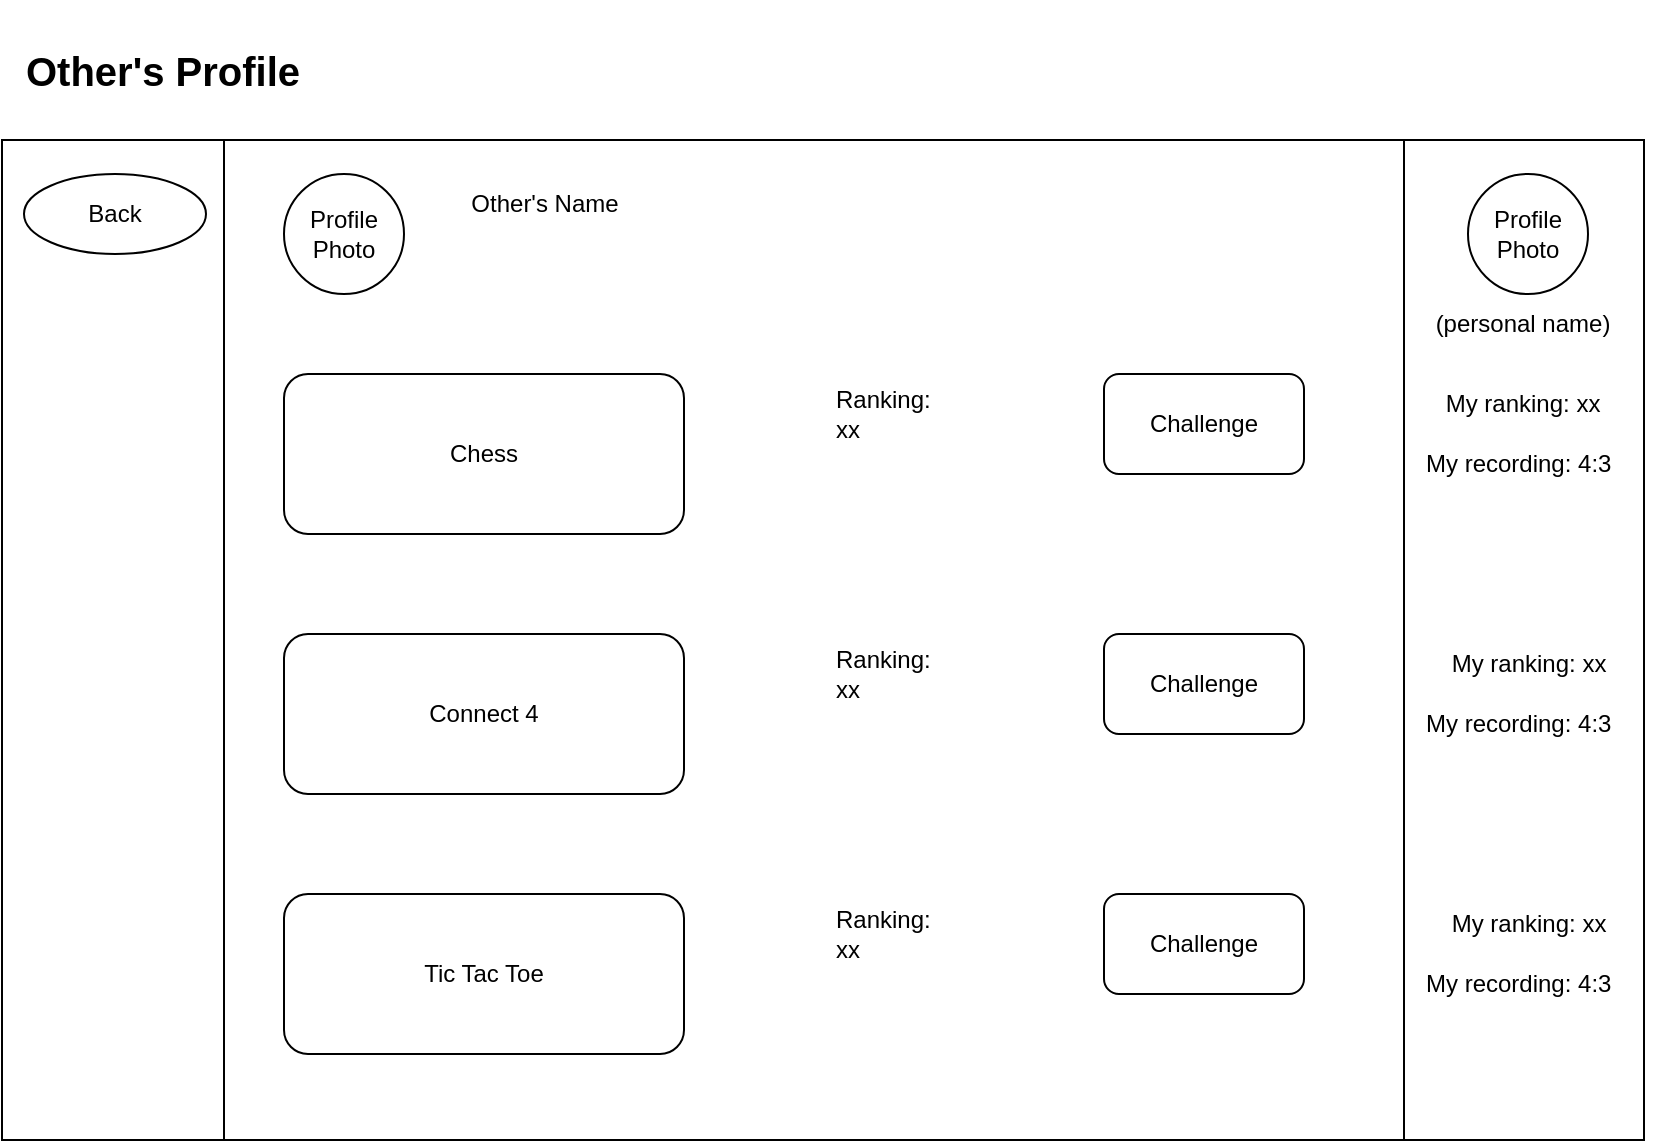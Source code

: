<mxfile version="24.7.17">
  <diagram name="Page-1" id="eJpzMhBAzyf9ePUwecCP">
    <mxGraphModel dx="2060" dy="1120" grid="1" gridSize="10" guides="1" tooltips="1" connect="1" arrows="1" fold="1" page="1" pageScale="1" pageWidth="827" pageHeight="1169" math="0" shadow="0">
      <root>
        <mxCell id="0" />
        <mxCell id="1" parent="0" />
        <mxCell id="sVHqh6Q9jJszK81v89sf-1" value="&lt;h1&gt;&lt;font style=&quot;font-size: 20px;&quot;&gt;Other&#39;s Profile&lt;/font&gt;&lt;/h1&gt;" style="text;html=1;align=center;verticalAlign=middle;resizable=0;points=[];autosize=1;strokeColor=none;fillColor=none;" parent="1" vertex="1">
          <mxGeometry x="9" y="73" width="160" height="70" as="geometry" />
        </mxCell>
        <mxCell id="sVHqh6Q9jJszK81v89sf-4" value="" style="rounded=0;whiteSpace=wrap;html=1;" parent="1" vertex="1">
          <mxGeometry x="9" y="143" width="821" height="500" as="geometry" />
        </mxCell>
        <mxCell id="sVHqh6Q9jJszK81v89sf-5" value="Profile&lt;div&gt;Photo&lt;/div&gt;" style="ellipse;whiteSpace=wrap;html=1;aspect=fixed;" parent="1" vertex="1">
          <mxGeometry x="742" y="160" width="60" height="60" as="geometry" />
        </mxCell>
        <mxCell id="sVHqh6Q9jJszK81v89sf-6" value="(personal name)" style="text;html=1;align=center;verticalAlign=middle;resizable=0;points=[];autosize=1;strokeColor=none;fillColor=none;" parent="1" vertex="1">
          <mxGeometry x="714" y="220" width="110" height="30" as="geometry" />
        </mxCell>
        <mxCell id="sVHqh6Q9jJszK81v89sf-7" value="Back" style="ellipse;whiteSpace=wrap;html=1;" parent="1" vertex="1">
          <mxGeometry x="20" y="160" width="91" height="40" as="geometry" />
        </mxCell>
        <mxCell id="sVHqh6Q9jJszK81v89sf-11" value="" style="rounded=0;whiteSpace=wrap;html=1;" parent="1" vertex="1">
          <mxGeometry x="120" y="143" width="590" height="500" as="geometry" />
        </mxCell>
        <mxCell id="sVHqh6Q9jJszK81v89sf-12" value="Profile&lt;div&gt;Photo&lt;/div&gt;" style="ellipse;whiteSpace=wrap;html=1;aspect=fixed;" parent="1" vertex="1">
          <mxGeometry x="150" y="160" width="60" height="60" as="geometry" />
        </mxCell>
        <mxCell id="sVHqh6Q9jJszK81v89sf-14" value="Other&#39;s Name" style="text;html=1;align=center;verticalAlign=middle;resizable=0;points=[];autosize=1;strokeColor=none;fillColor=none;" parent="1" vertex="1">
          <mxGeometry x="230" y="160" width="100" height="30" as="geometry" />
        </mxCell>
        <mxCell id="sVHqh6Q9jJszK81v89sf-15" value="Chess" style="rounded=1;whiteSpace=wrap;html=1;strokeColor=default;align=center;verticalAlign=middle;fontFamily=Helvetica;fontSize=12;fontColor=default;fillColor=default;" parent="1" vertex="1">
          <mxGeometry x="150" y="260" width="200" height="80" as="geometry" />
        </mxCell>
        <mxCell id="sVHqh6Q9jJszK81v89sf-16" value="Tic Tac Toe" style="rounded=1;whiteSpace=wrap;html=1;strokeColor=default;align=center;verticalAlign=middle;fontFamily=Helvetica;fontSize=12;fontColor=default;fillColor=default;" parent="1" vertex="1">
          <mxGeometry x="150" y="520" width="200" height="80" as="geometry" />
        </mxCell>
        <mxCell id="sVHqh6Q9jJszK81v89sf-17" value="Connect 4" style="rounded=1;whiteSpace=wrap;html=1;strokeColor=default;align=center;verticalAlign=middle;fontFamily=Helvetica;fontSize=12;fontColor=default;fillColor=default;" parent="1" vertex="1">
          <mxGeometry x="150" y="390" width="200" height="80" as="geometry" />
        </mxCell>
        <mxCell id="sVHqh6Q9jJszK81v89sf-18" value="Ranking:&amp;nbsp;&lt;div&gt;xx&lt;/div&gt;" style="text;html=1;align=left;verticalAlign=middle;resizable=0;points=[];autosize=1;strokeColor=none;fillColor=none;" parent="1" vertex="1">
          <mxGeometry x="424" y="520" width="70" height="40" as="geometry" />
        </mxCell>
        <mxCell id="sVHqh6Q9jJszK81v89sf-19" value="Ranking:&amp;nbsp;&lt;div&gt;xx&lt;/div&gt;" style="text;html=1;align=left;verticalAlign=middle;resizable=0;points=[];autosize=1;strokeColor=none;fillColor=none;" parent="1" vertex="1">
          <mxGeometry x="424" y="390" width="70" height="40" as="geometry" />
        </mxCell>
        <mxCell id="sVHqh6Q9jJszK81v89sf-20" value="Ranking:&amp;nbsp;&lt;div&gt;xx&lt;/div&gt;" style="text;html=1;align=left;verticalAlign=middle;resizable=0;points=[];autosize=1;strokeColor=none;fillColor=none;" parent="1" vertex="1">
          <mxGeometry x="424" y="260" width="70" height="40" as="geometry" />
        </mxCell>
        <mxCell id="sVHqh6Q9jJszK81v89sf-22" value="My ranking:&amp;nbsp;&lt;span style=&quot;background-color: initial; text-align: left;&quot;&gt;xx&lt;/span&gt;" style="text;html=1;align=center;verticalAlign=middle;resizable=0;points=[];autosize=1;strokeColor=none;fillColor=none;" parent="1" vertex="1">
          <mxGeometry x="719" y="260" width="100" height="30" as="geometry" />
        </mxCell>
        <mxCell id="sVHqh6Q9jJszK81v89sf-25" value="Challenge" style="rounded=1;whiteSpace=wrap;html=1;" parent="1" vertex="1">
          <mxGeometry x="560" y="260" width="100" height="50" as="geometry" />
        </mxCell>
        <mxCell id="sVHqh6Q9jJszK81v89sf-26" value="Challenge" style="rounded=1;whiteSpace=wrap;html=1;" parent="1" vertex="1">
          <mxGeometry x="560" y="390" width="100" height="50" as="geometry" />
        </mxCell>
        <mxCell id="sVHqh6Q9jJszK81v89sf-27" value="Challenge" style="rounded=1;whiteSpace=wrap;html=1;" parent="1" vertex="1">
          <mxGeometry x="560" y="520" width="100" height="50" as="geometry" />
        </mxCell>
        <mxCell id="Q3o7y96G6wjDEb3zlCQZ-5" value="&lt;span style=&quot;&quot;&gt;My recording: 4:3&lt;/span&gt;" style="text;html=1;align=left;verticalAlign=middle;resizable=0;points=[];autosize=1;strokeColor=none;fillColor=none;" vertex="1" parent="1">
          <mxGeometry x="719" y="290" width="120" height="30" as="geometry" />
        </mxCell>
        <mxCell id="Q3o7y96G6wjDEb3zlCQZ-6" value="My ranking:&amp;nbsp;&lt;span style=&quot;background-color: initial; text-align: left;&quot;&gt;xx&lt;/span&gt;" style="text;html=1;align=center;verticalAlign=middle;resizable=0;points=[];autosize=1;strokeColor=none;fillColor=none;" vertex="1" parent="1">
          <mxGeometry x="722" y="520" width="100" height="30" as="geometry" />
        </mxCell>
        <mxCell id="Q3o7y96G6wjDEb3zlCQZ-7" value="&lt;span style=&quot;&quot;&gt;My recording: 4:3&lt;/span&gt;" style="text;html=1;align=left;verticalAlign=middle;resizable=0;points=[];autosize=1;strokeColor=none;fillColor=none;" vertex="1" parent="1">
          <mxGeometry x="719" y="550" width="120" height="30" as="geometry" />
        </mxCell>
        <mxCell id="Q3o7y96G6wjDEb3zlCQZ-8" value="My ranking:&amp;nbsp;&lt;span style=&quot;background-color: initial; text-align: left;&quot;&gt;xx&lt;/span&gt;" style="text;html=1;align=center;verticalAlign=middle;resizable=0;points=[];autosize=1;strokeColor=none;fillColor=none;" vertex="1" parent="1">
          <mxGeometry x="722" y="390" width="100" height="30" as="geometry" />
        </mxCell>
        <mxCell id="Q3o7y96G6wjDEb3zlCQZ-9" value="&lt;span style=&quot;&quot;&gt;My recording: 4:3&lt;/span&gt;" style="text;html=1;align=left;verticalAlign=middle;resizable=0;points=[];autosize=1;strokeColor=none;fillColor=none;" vertex="1" parent="1">
          <mxGeometry x="719" y="420" width="120" height="30" as="geometry" />
        </mxCell>
      </root>
    </mxGraphModel>
  </diagram>
</mxfile>
